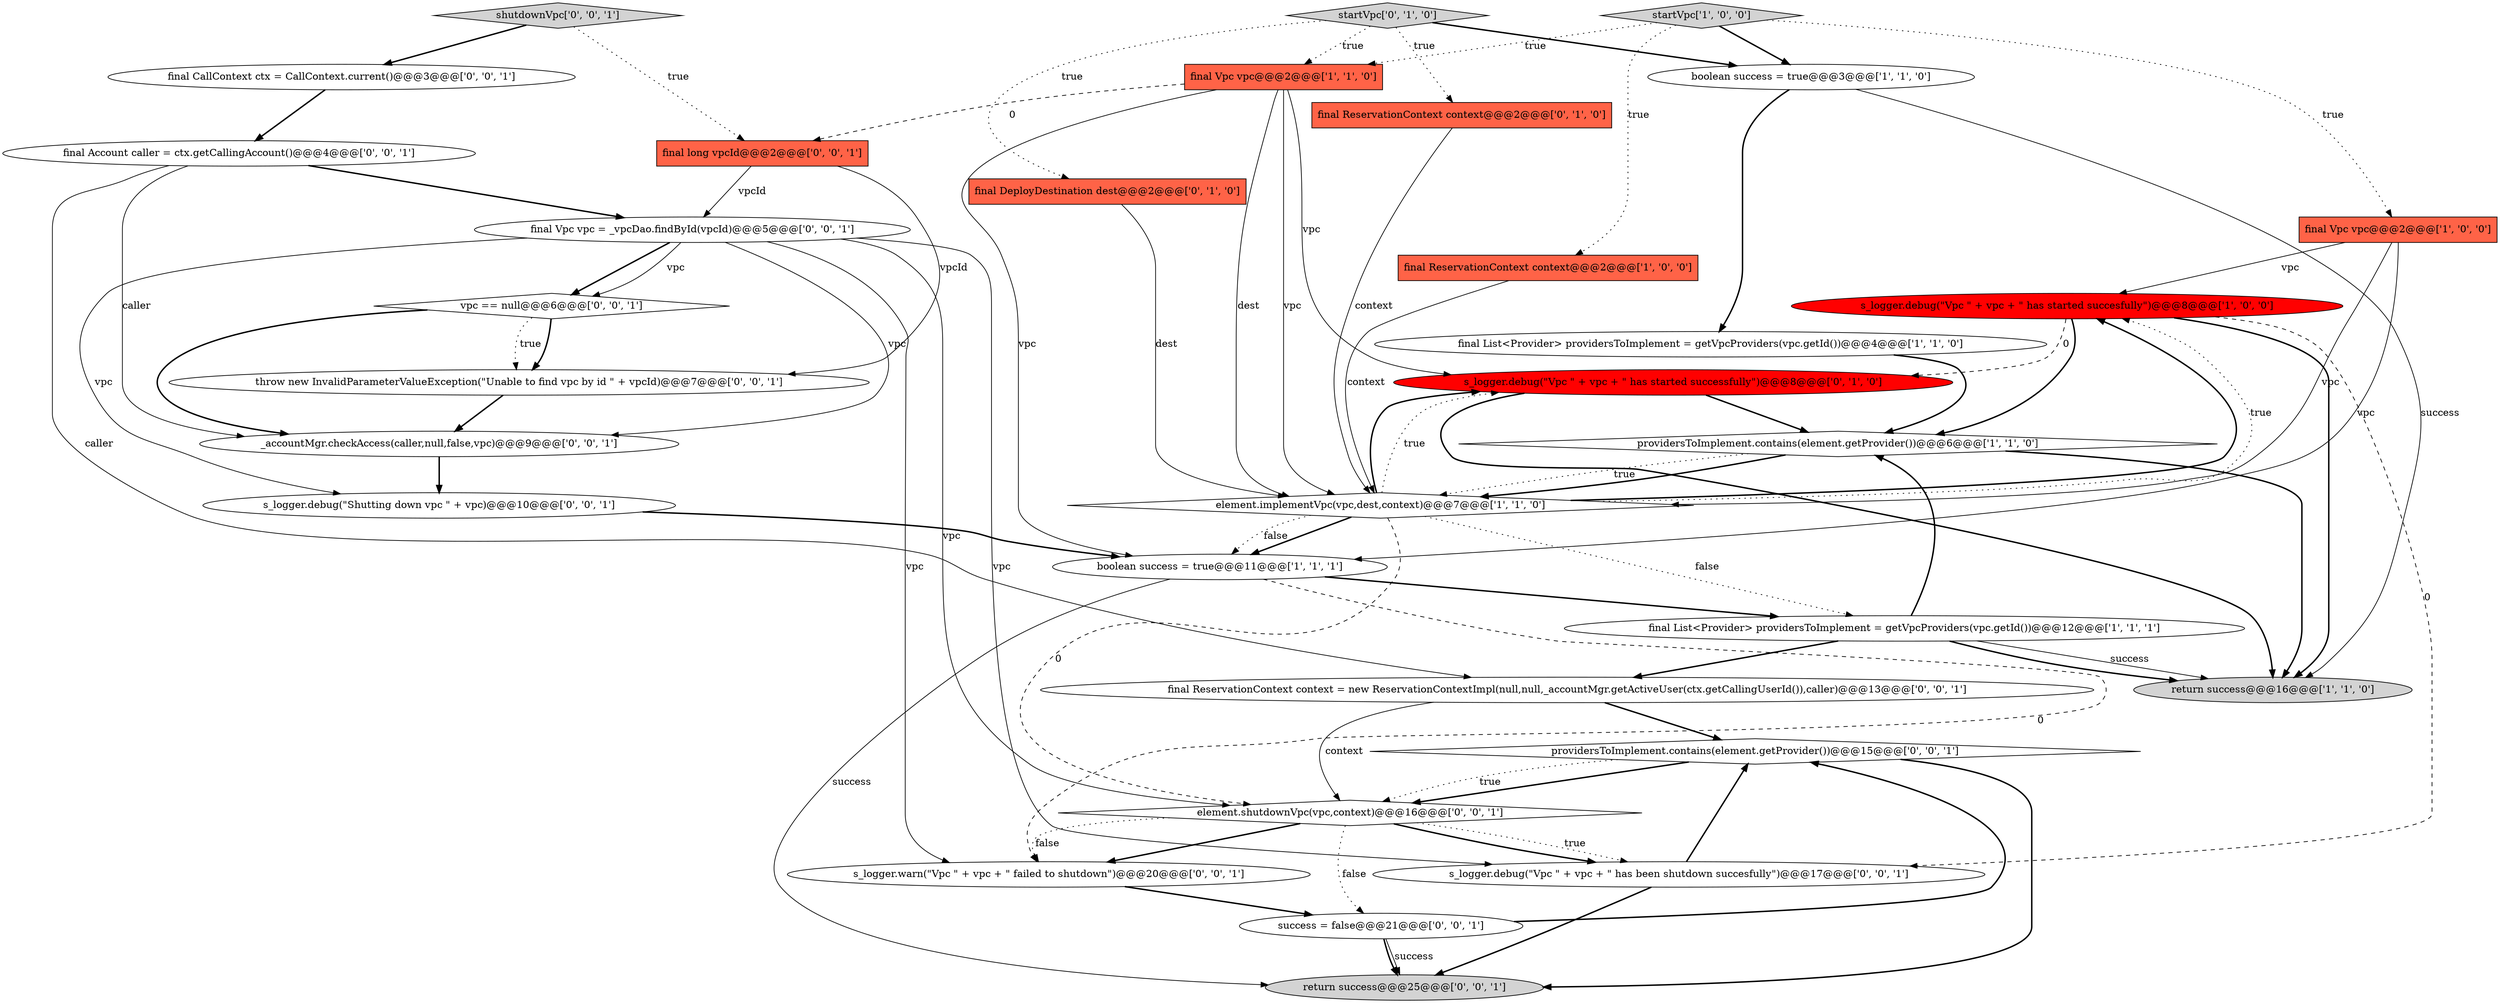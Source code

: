 digraph {
19 [style = filled, label = "final ReservationContext context = new ReservationContextImpl(null,null,_accountMgr.getActiveUser(ctx.getCallingUserId()),caller)@@@13@@@['0', '0', '1']", fillcolor = white, shape = ellipse image = "AAA0AAABBB3BBB"];
10 [style = filled, label = "final List<Provider> providersToImplement = getVpcProviders(vpc.getId())@@@4@@@['1', '1', '0']", fillcolor = white, shape = ellipse image = "AAA0AAABBB1BBB"];
7 [style = filled, label = "element.implementVpc(vpc,dest,context)@@@7@@@['1', '1', '0']", fillcolor = white, shape = diamond image = "AAA0AAABBB1BBB"];
9 [style = filled, label = "return success@@@16@@@['1', '1', '0']", fillcolor = lightgray, shape = ellipse image = "AAA0AAABBB1BBB"];
14 [style = filled, label = "final ReservationContext context@@@2@@@['0', '1', '0']", fillcolor = tomato, shape = box image = "AAA0AAABBB2BBB"];
31 [style = filled, label = "vpc == null@@@6@@@['0', '0', '1']", fillcolor = white, shape = diamond image = "AAA0AAABBB3BBB"];
13 [style = filled, label = "s_logger.debug(\"Vpc \" + vpc + \" has started successfully\")@@@8@@@['0', '1', '0']", fillcolor = red, shape = ellipse image = "AAA1AAABBB2BBB"];
26 [style = filled, label = "final CallContext ctx = CallContext.current()@@@3@@@['0', '0', '1']", fillcolor = white, shape = ellipse image = "AAA0AAABBB3BBB"];
16 [style = filled, label = "s_logger.debug(\"Vpc \" + vpc + \" has been shutdown succesfully\")@@@17@@@['0', '0', '1']", fillcolor = white, shape = ellipse image = "AAA0AAABBB3BBB"];
6 [style = filled, label = "final Vpc vpc@@@2@@@['1', '1', '0']", fillcolor = tomato, shape = box image = "AAA0AAABBB1BBB"];
22 [style = filled, label = "s_logger.debug(\"Shutting down vpc \" + vpc)@@@10@@@['0', '0', '1']", fillcolor = white, shape = ellipse image = "AAA0AAABBB3BBB"];
5 [style = filled, label = "final List<Provider> providersToImplement = getVpcProviders(vpc.getId())@@@12@@@['1', '1', '1']", fillcolor = white, shape = ellipse image = "AAA0AAABBB1BBB"];
20 [style = filled, label = "s_logger.warn(\"Vpc \" + vpc + \" failed to shutdown\")@@@20@@@['0', '0', '1']", fillcolor = white, shape = ellipse image = "AAA0AAABBB3BBB"];
21 [style = filled, label = "final Account caller = ctx.getCallingAccount()@@@4@@@['0', '0', '1']", fillcolor = white, shape = ellipse image = "AAA0AAABBB3BBB"];
28 [style = filled, label = "throw new InvalidParameterValueException(\"Unable to find vpc by id \" + vpcId)@@@7@@@['0', '0', '1']", fillcolor = white, shape = ellipse image = "AAA0AAABBB3BBB"];
3 [style = filled, label = "s_logger.debug(\"Vpc \" + vpc + \" has started succesfully\")@@@8@@@['1', '0', '0']", fillcolor = red, shape = ellipse image = "AAA1AAABBB1BBB"];
30 [style = filled, label = "return success@@@25@@@['0', '0', '1']", fillcolor = lightgray, shape = ellipse image = "AAA0AAABBB3BBB"];
11 [style = filled, label = "boolean success = true@@@11@@@['1', '1', '1']", fillcolor = white, shape = ellipse image = "AAA0AAABBB1BBB"];
2 [style = filled, label = "boolean success = true@@@3@@@['1', '1', '0']", fillcolor = white, shape = ellipse image = "AAA0AAABBB1BBB"];
1 [style = filled, label = "final ReservationContext context@@@2@@@['1', '0', '0']", fillcolor = tomato, shape = box image = "AAA0AAABBB1BBB"];
23 [style = filled, label = "final Vpc vpc = _vpcDao.findById(vpcId)@@@5@@@['0', '0', '1']", fillcolor = white, shape = ellipse image = "AAA0AAABBB3BBB"];
4 [style = filled, label = "startVpc['1', '0', '0']", fillcolor = lightgray, shape = diamond image = "AAA0AAABBB1BBB"];
25 [style = filled, label = "providersToImplement.contains(element.getProvider())@@@15@@@['0', '0', '1']", fillcolor = white, shape = diamond image = "AAA0AAABBB3BBB"];
24 [style = filled, label = "element.shutdownVpc(vpc,context)@@@16@@@['0', '0', '1']", fillcolor = white, shape = diamond image = "AAA0AAABBB3BBB"];
29 [style = filled, label = "success = false@@@21@@@['0', '0', '1']", fillcolor = white, shape = ellipse image = "AAA0AAABBB3BBB"];
0 [style = filled, label = "final Vpc vpc@@@2@@@['1', '0', '0']", fillcolor = tomato, shape = box image = "AAA0AAABBB1BBB"];
27 [style = filled, label = "final long vpcId@@@2@@@['0', '0', '1']", fillcolor = tomato, shape = box image = "AAA0AAABBB3BBB"];
12 [style = filled, label = "final DeployDestination dest@@@2@@@['0', '1', '0']", fillcolor = tomato, shape = box image = "AAA0AAABBB2BBB"];
8 [style = filled, label = "providersToImplement.contains(element.getProvider())@@@6@@@['1', '1', '0']", fillcolor = white, shape = diamond image = "AAA0AAABBB1BBB"];
15 [style = filled, label = "startVpc['0', '1', '0']", fillcolor = lightgray, shape = diamond image = "AAA0AAABBB2BBB"];
17 [style = filled, label = "_accountMgr.checkAccess(caller,null,false,vpc)@@@9@@@['0', '0', '1']", fillcolor = white, shape = ellipse image = "AAA0AAABBB3BBB"];
18 [style = filled, label = "shutdownVpc['0', '0', '1']", fillcolor = lightgray, shape = diamond image = "AAA0AAABBB3BBB"];
7->13 [style = bold, label=""];
23->31 [style = bold, label=""];
11->30 [style = solid, label="success"];
0->11 [style = solid, label="vpc"];
23->22 [style = solid, label="vpc"];
5->8 [style = bold, label=""];
4->6 [style = dotted, label="true"];
15->2 [style = bold, label=""];
24->29 [style = dotted, label="false"];
7->11 [style = bold, label=""];
27->28 [style = solid, label="vpcId"];
11->20 [style = dashed, label="0"];
23->20 [style = solid, label="vpc"];
27->23 [style = solid, label="vpcId"];
5->9 [style = bold, label=""];
29->30 [style = bold, label=""];
20->29 [style = bold, label=""];
4->1 [style = dotted, label="true"];
29->30 [style = solid, label="success"];
25->30 [style = bold, label=""];
7->13 [style = dotted, label="true"];
4->0 [style = dotted, label="true"];
18->26 [style = bold, label=""];
23->24 [style = solid, label="vpc"];
29->25 [style = bold, label=""];
8->7 [style = dotted, label="true"];
25->24 [style = dotted, label="true"];
1->7 [style = solid, label="context"];
16->25 [style = bold, label=""];
7->11 [style = dotted, label="false"];
21->17 [style = solid, label="caller"];
4->2 [style = bold, label=""];
15->14 [style = dotted, label="true"];
17->22 [style = bold, label=""];
2->10 [style = bold, label=""];
3->13 [style = dashed, label="0"];
24->16 [style = dotted, label="true"];
6->7 [style = solid, label="dest"];
7->3 [style = bold, label=""];
19->25 [style = bold, label=""];
8->7 [style = bold, label=""];
24->20 [style = dotted, label="false"];
26->21 [style = bold, label=""];
24->20 [style = bold, label=""];
3->9 [style = bold, label=""];
5->19 [style = bold, label=""];
19->24 [style = solid, label="context"];
25->24 [style = bold, label=""];
11->5 [style = bold, label=""];
0->3 [style = solid, label="vpc"];
24->16 [style = bold, label=""];
14->7 [style = solid, label="context"];
10->8 [style = bold, label=""];
31->28 [style = dotted, label="true"];
7->24 [style = dashed, label="0"];
7->3 [style = dotted, label="true"];
6->27 [style = dashed, label="0"];
21->19 [style = solid, label="caller"];
3->8 [style = bold, label=""];
16->30 [style = bold, label=""];
15->6 [style = dotted, label="true"];
6->7 [style = solid, label="vpc"];
8->9 [style = bold, label=""];
28->17 [style = bold, label=""];
15->12 [style = dotted, label="true"];
2->9 [style = solid, label="success"];
23->16 [style = solid, label="vpc"];
6->11 [style = solid, label="vpc"];
13->9 [style = bold, label=""];
31->28 [style = bold, label=""];
31->17 [style = bold, label=""];
13->8 [style = bold, label=""];
7->5 [style = dotted, label="false"];
6->13 [style = solid, label="vpc"];
5->9 [style = solid, label="success"];
23->17 [style = solid, label="vpc"];
22->11 [style = bold, label=""];
18->27 [style = dotted, label="true"];
23->31 [style = solid, label="vpc"];
3->16 [style = dashed, label="0"];
12->7 [style = solid, label="dest"];
0->7 [style = solid, label="vpc"];
21->23 [style = bold, label=""];
}
